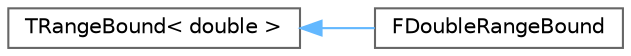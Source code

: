 digraph "Graphical Class Hierarchy"
{
 // INTERACTIVE_SVG=YES
 // LATEX_PDF_SIZE
  bgcolor="transparent";
  edge [fontname=Helvetica,fontsize=10,labelfontname=Helvetica,labelfontsize=10];
  node [fontname=Helvetica,fontsize=10,shape=box,height=0.2,width=0.4];
  rankdir="LR";
  Node0 [id="Node000000",label="TRangeBound\< double \>",height=0.2,width=0.4,color="grey40", fillcolor="white", style="filled",URL="$dc/d71/classTRangeBound.html",tooltip=" "];
  Node0 -> Node1 [id="edge8369_Node000000_Node000001",dir="back",color="steelblue1",style="solid",tooltip=" "];
  Node1 [id="Node000001",label="FDoubleRangeBound",height=0.2,width=0.4,color="grey40", fillcolor="white", style="filled",URL="$d7/d0b/structFDoubleRangeBound.html",tooltip=" "];
}
